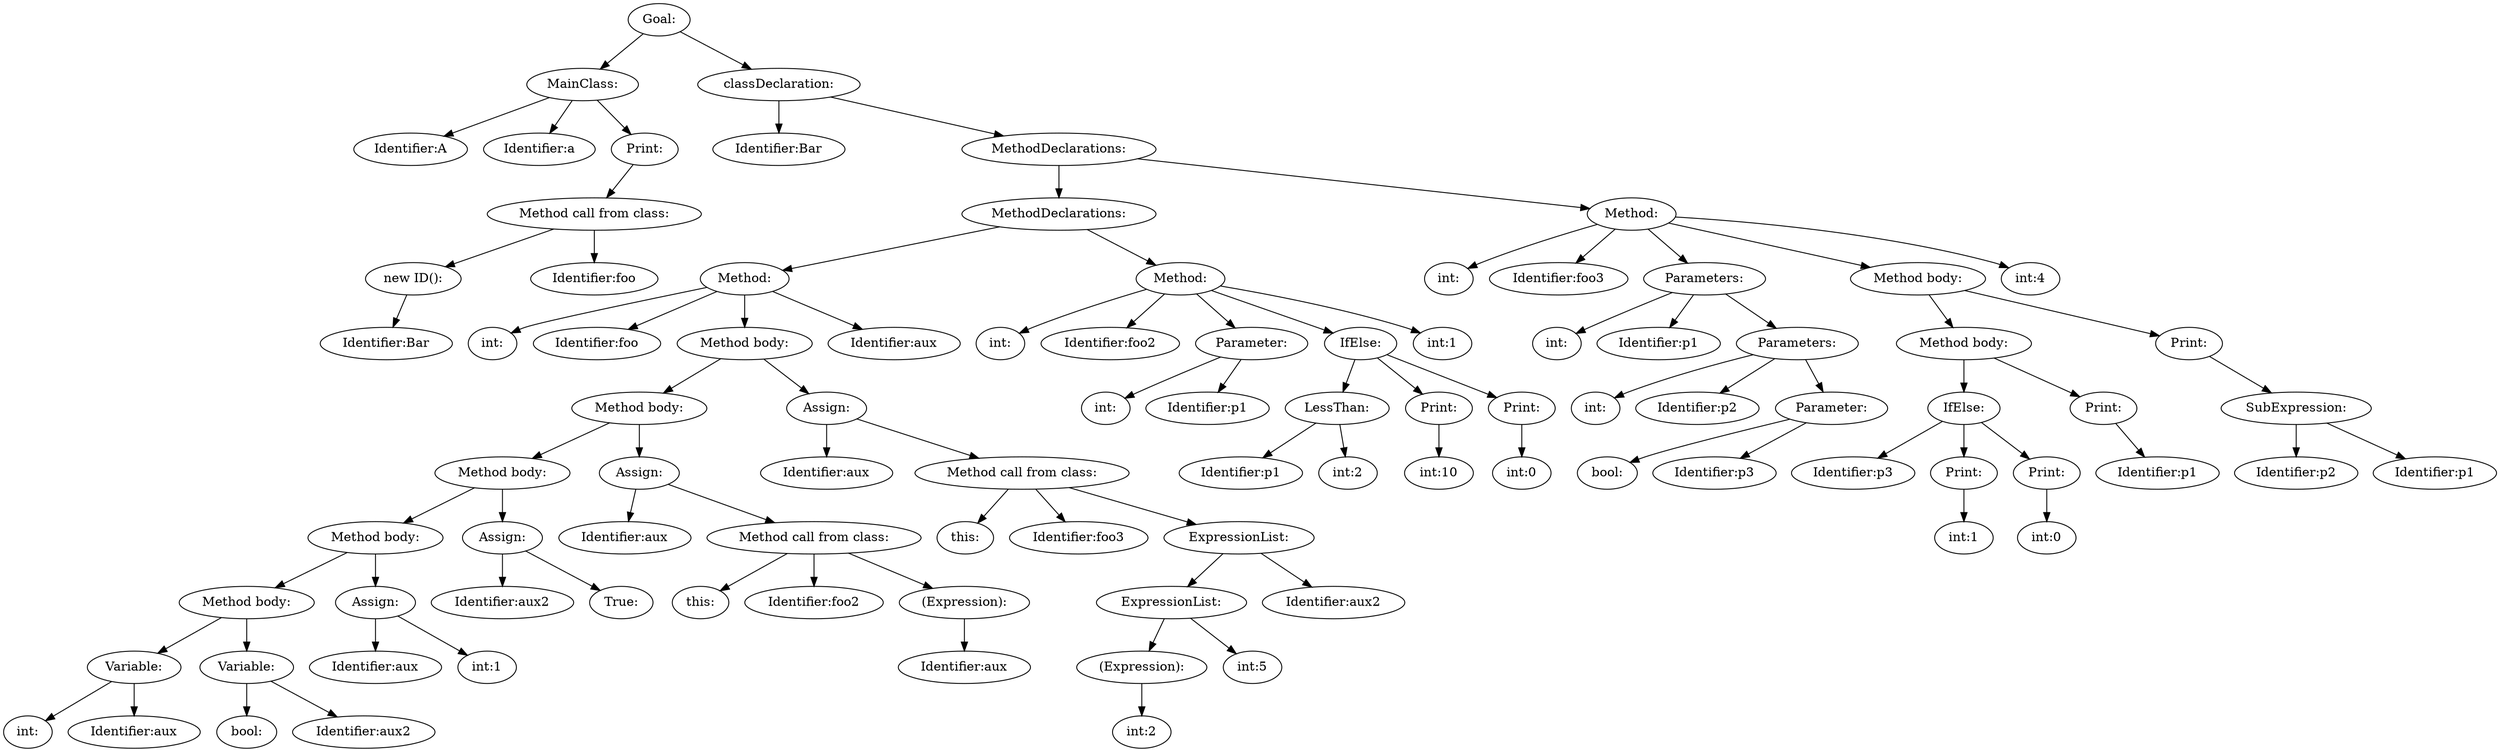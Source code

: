 digraph {
n0 [label="Goal:"];
n1 [label="MainClass:"];
n2 [label="Identifier:A"];
n1 -> n2
n3 [label="Identifier:a"];
n1 -> n3
n4 [label="Print:"];
n5 [label="Method call from class:"];
n6 [label="new ID():"];
n7 [label="Identifier:Bar"];
n6 -> n7
n5 -> n6
n8 [label="Identifier:foo"];
n5 -> n8
n4 -> n5
n1 -> n4
n0 -> n1
n9 [label="classDeclaration:"];
n10 [label="Identifier:Bar"];
n9 -> n10
n11 [label="MethodDeclarations:"];
n12 [label="MethodDeclarations:"];
n13 [label="Method:"];
n14 [label="int:"];
n13 -> n14
n15 [label="Identifier:foo"];
n13 -> n15
n16 [label="Method body:"];
n17 [label="Method body:"];
n18 [label="Method body:"];
n19 [label="Method body:"];
n20 [label="Method body:"];
n21 [label="Variable:"];
n22 [label="int:"];
n21 -> n22
n23 [label="Identifier:aux"];
n21 -> n23
n20 -> n21
n24 [label="Variable:"];
n25 [label="bool:"];
n24 -> n25
n26 [label="Identifier:aux2"];
n24 -> n26
n20 -> n24
n19 -> n20
n27 [label="Assign:"];
n28 [label="Identifier:aux"];
n27 -> n28
n29 [label="int:1"];
n27 -> n29
n19 -> n27
n18 -> n19
n30 [label="Assign:"];
n31 [label="Identifier:aux2"];
n30 -> n31
n32 [label="True:"];
n30 -> n32
n18 -> n30
n17 -> n18
n33 [label="Assign:"];
n34 [label="Identifier:aux"];
n33 -> n34
n35 [label="Method call from class:"];
n36 [label="this:"];
n35 -> n36
n37 [label="Identifier:foo2"];
n35 -> n37
n38 [label="(Expression):"];
n39 [label="Identifier:aux"];
n38 -> n39
n35 -> n38
n33 -> n35
n17 -> n33
n16 -> n17
n40 [label="Assign:"];
n41 [label="Identifier:aux"];
n40 -> n41
n42 [label="Method call from class:"];
n43 [label="this:"];
n42 -> n43
n44 [label="Identifier:foo3"];
n42 -> n44
n45 [label="ExpressionList:"];
n46 [label="ExpressionList:"];
n47 [label="(Expression):"];
n48 [label="int:2"];
n47 -> n48
n46 -> n47
n49 [label="int:5"];
n46 -> n49
n45 -> n46
n50 [label="Identifier:aux2"];
n45 -> n50
n42 -> n45
n40 -> n42
n16 -> n40
n13 -> n16
n51 [label="Identifier:aux"];
n13 -> n51
n12 -> n13
n52 [label="Method:"];
n53 [label="int:"];
n52 -> n53
n54 [label="Identifier:foo2"];
n52 -> n54
n55 [label="Parameter:"];
n56 [label="int:"];
n55 -> n56
n57 [label="Identifier:p1"];
n55 -> n57
n52 -> n55
n58 [label="IfElse:"];
n59 [label="LessThan:"];
n60 [label="Identifier:p1"];
n59 -> n60
n61 [label="int:2"];
n59 -> n61
n58 -> n59
n62 [label="Print:"];
n63 [label="int:10"];
n62 -> n63
n58 -> n62
n64 [label="Print:"];
n65 [label="int:0"];
n64 -> n65
n58 -> n64
n52 -> n58
n66 [label="int:1"];
n52 -> n66
n12 -> n52
n11 -> n12
n67 [label="Method:"];
n68 [label="int:"];
n67 -> n68
n69 [label="Identifier:foo3"];
n67 -> n69
n70 [label="Parameters:"];
n71 [label="int:"];
n70 -> n71
n72 [label="Identifier:p1"];
n70 -> n72
n73 [label="Parameters:"];
n74 [label="int:"];
n73 -> n74
n75 [label="Identifier:p2"];
n73 -> n75
n76 [label="Parameter:"];
n77 [label="bool:"];
n76 -> n77
n78 [label="Identifier:p3"];
n76 -> n78
n73 -> n76
n70 -> n73
n67 -> n70
n79 [label="Method body:"];
n80 [label="Method body:"];
n81 [label="IfElse:"];
n82 [label="Identifier:p3"];
n81 -> n82
n83 [label="Print:"];
n84 [label="int:1"];
n83 -> n84
n81 -> n83
n85 [label="Print:"];
n86 [label="int:0"];
n85 -> n86
n81 -> n85
n80 -> n81
n87 [label="Print:"];
n88 [label="Identifier:p1"];
n87 -> n88
n80 -> n87
n79 -> n80
n89 [label="Print:"];
n90 [label="SubExpression:"];
n91 [label="Identifier:p2"];
n90 -> n91
n92 [label="Identifier:p1"];
n90 -> n92
n89 -> n90
n79 -> n89
n67 -> n79
n93 [label="int:4"];
n67 -> n93
n11 -> n67
n9 -> n11
n0 -> n9
}
